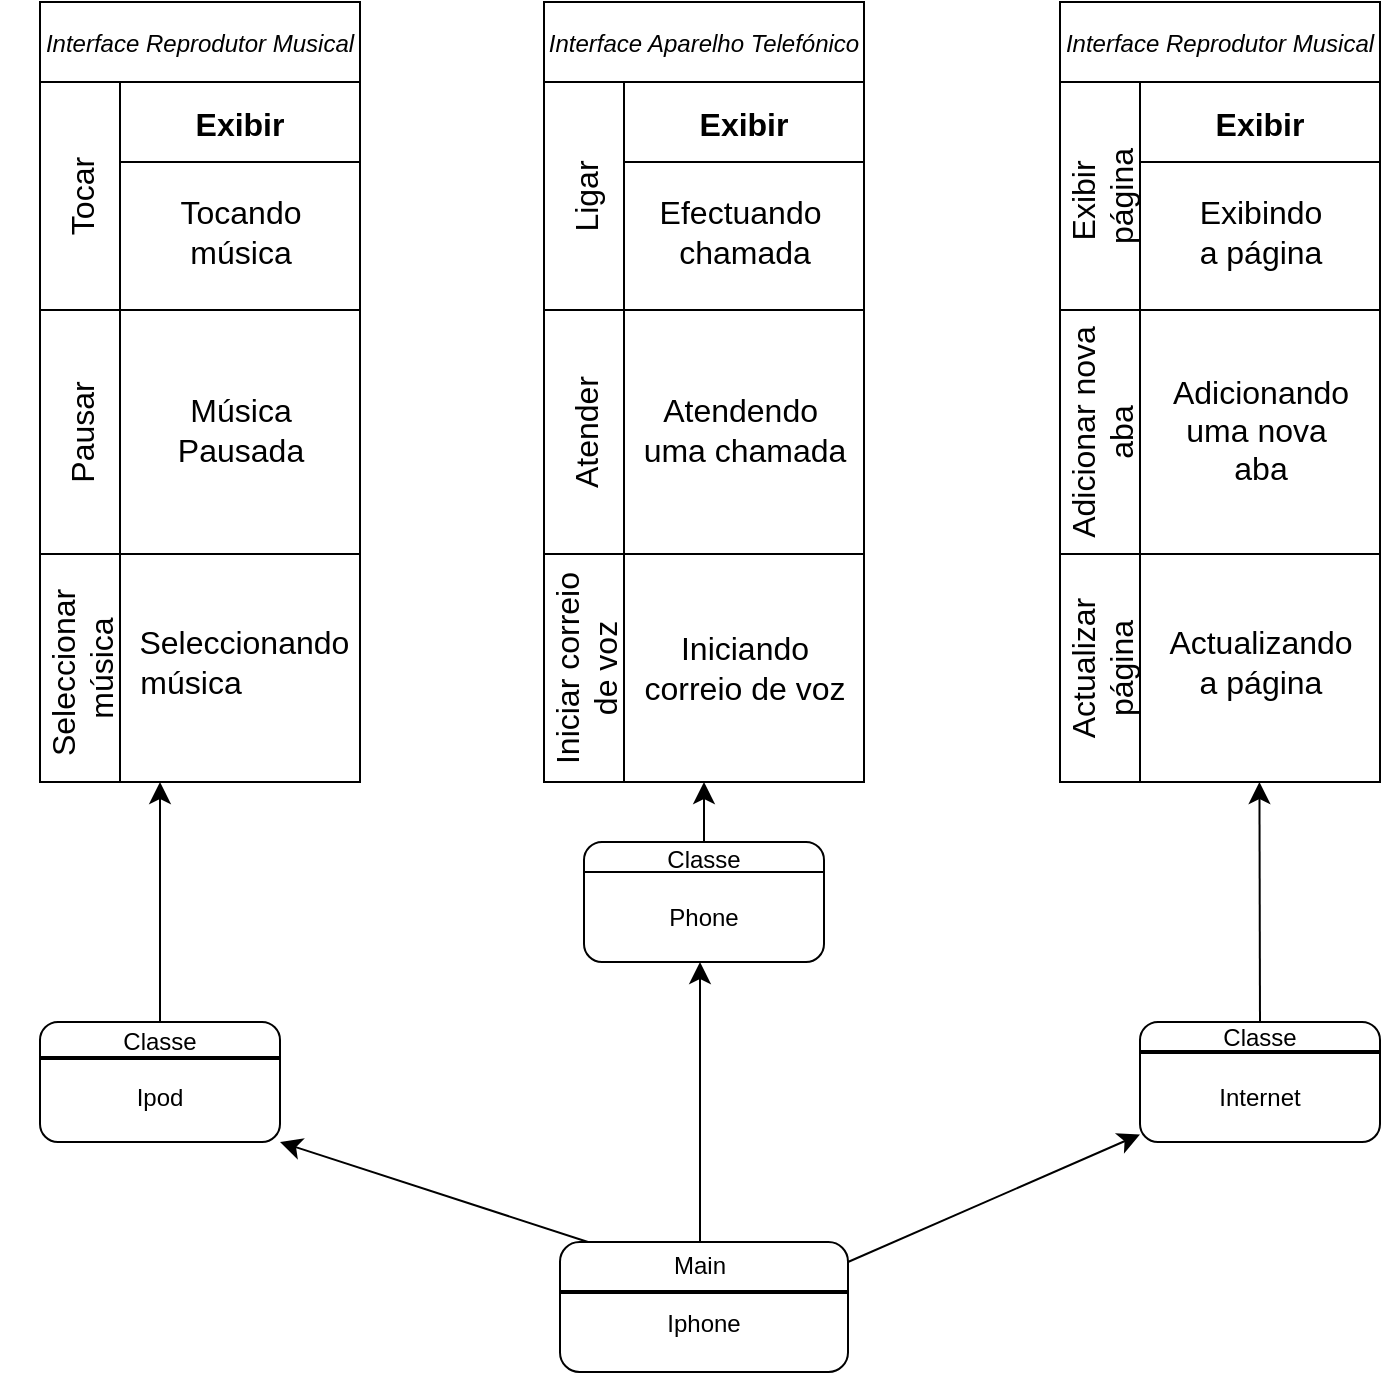 <mxfile version="26.1.0">
  <diagram id="C5RBs43oDa-KdzZeNtuy" name="Page-1">
    <mxGraphModel dx="866" dy="1677" grid="1" gridSize="10" guides="1" tooltips="1" connect="1" arrows="1" fold="1" page="1" pageScale="1" pageWidth="827" pageHeight="1169" math="0" shadow="0">
      <root>
        <mxCell id="WIyWlLk6GJQsqaUBKTNV-0" />
        <mxCell id="WIyWlLk6GJQsqaUBKTNV-1" parent="WIyWlLk6GJQsqaUBKTNV-0" />
        <mxCell id="uWbTfWZa9ZH9dyUfN-Yp-0" value="&lt;div&gt;&lt;br&gt;&lt;/div&gt;Iphone" style="rounded=1;whiteSpace=wrap;html=1;" vertex="1" parent="WIyWlLk6GJQsqaUBKTNV-1">
          <mxGeometry x="330" y="550" width="144" height="65" as="geometry" />
        </mxCell>
        <mxCell id="uWbTfWZa9ZH9dyUfN-Yp-1" value="" style="endArrow=classic;html=1;rounded=0;fontSize=12;startSize=8;endSize=8;curved=1;" edge="1" parent="WIyWlLk6GJQsqaUBKTNV-1" target="uWbTfWZa9ZH9dyUfN-Yp-2">
          <mxGeometry width="50" height="50" relative="1" as="geometry">
            <mxPoint x="474" y="560" as="sourcePoint" />
            <mxPoint x="524" y="510" as="targetPoint" />
          </mxGeometry>
        </mxCell>
        <mxCell id="uWbTfWZa9ZH9dyUfN-Yp-53" style="edgeStyle=none;curved=1;rounded=0;orthogonalLoop=1;jettySize=auto;html=1;exitX=0.5;exitY=0;exitDx=0;exitDy=0;fontSize=12;startSize=8;endSize=8;" edge="1" parent="WIyWlLk6GJQsqaUBKTNV-1" source="uWbTfWZa9ZH9dyUfN-Yp-2">
          <mxGeometry relative="1" as="geometry">
            <mxPoint x="679.714" y="320" as="targetPoint" />
          </mxGeometry>
        </mxCell>
        <mxCell id="uWbTfWZa9ZH9dyUfN-Yp-2" value="&lt;div&gt;&lt;br&gt;&lt;/div&gt;Internet" style="rounded=1;whiteSpace=wrap;html=1;" vertex="1" parent="WIyWlLk6GJQsqaUBKTNV-1">
          <mxGeometry x="620" y="440" width="120" height="60" as="geometry" />
        </mxCell>
        <mxCell id="uWbTfWZa9ZH9dyUfN-Yp-30" style="edgeStyle=none;curved=1;rounded=0;orthogonalLoop=1;jettySize=auto;html=1;exitX=0.5;exitY=0;exitDx=0;exitDy=0;fontSize=12;startSize=8;endSize=8;" edge="1" parent="WIyWlLk6GJQsqaUBKTNV-1" source="uWbTfWZa9ZH9dyUfN-Yp-3">
          <mxGeometry relative="1" as="geometry">
            <mxPoint x="130" y="320" as="targetPoint" />
          </mxGeometry>
        </mxCell>
        <mxCell id="uWbTfWZa9ZH9dyUfN-Yp-3" value="&lt;div&gt;&lt;br&gt;&lt;/div&gt;Ipod" style="rounded=1;whiteSpace=wrap;html=1;" vertex="1" parent="WIyWlLk6GJQsqaUBKTNV-1">
          <mxGeometry x="70" y="440" width="120" height="60" as="geometry" />
        </mxCell>
        <mxCell id="uWbTfWZa9ZH9dyUfN-Yp-4" value="" style="endArrow=classic;html=1;rounded=0;fontSize=12;startSize=8;endSize=8;curved=1;entryX=1;entryY=1;entryDx=0;entryDy=0;" edge="1" parent="WIyWlLk6GJQsqaUBKTNV-1" target="uWbTfWZa9ZH9dyUfN-Yp-3">
          <mxGeometry width="50" height="50" relative="1" as="geometry">
            <mxPoint x="344" y="550" as="sourcePoint" />
            <mxPoint x="290" y="500" as="targetPoint" />
          </mxGeometry>
        </mxCell>
        <mxCell id="uWbTfWZa9ZH9dyUfN-Yp-6" value="" style="endArrow=classic;html=1;rounded=0;fontSize=12;startSize=8;endSize=8;curved=1;" edge="1" parent="WIyWlLk6GJQsqaUBKTNV-1">
          <mxGeometry width="50" height="50" relative="1" as="geometry">
            <mxPoint x="400" y="550" as="sourcePoint" />
            <mxPoint x="400" y="410" as="targetPoint" />
          </mxGeometry>
        </mxCell>
        <mxCell id="uWbTfWZa9ZH9dyUfN-Yp-52" style="edgeStyle=none;curved=1;rounded=0;orthogonalLoop=1;jettySize=auto;html=1;exitX=0.5;exitY=0;exitDx=0;exitDy=0;entryX=0.5;entryY=1;entryDx=0;entryDy=0;fontSize=12;startSize=8;endSize=8;" edge="1" parent="WIyWlLk6GJQsqaUBKTNV-1" source="uWbTfWZa9ZH9dyUfN-Yp-7" target="uWbTfWZa9ZH9dyUfN-Yp-8">
          <mxGeometry relative="1" as="geometry" />
        </mxCell>
        <mxCell id="uWbTfWZa9ZH9dyUfN-Yp-7" value="&lt;div&gt;&lt;br&gt;&lt;/div&gt;Phone" style="rounded=1;whiteSpace=wrap;html=1;" vertex="1" parent="WIyWlLk6GJQsqaUBKTNV-1">
          <mxGeometry x="342" y="350" width="120" height="60" as="geometry" />
        </mxCell>
        <mxCell id="uWbTfWZa9ZH9dyUfN-Yp-8" value="Interface Aparelho Telefónico" style="shape=table;childLayout=tableLayout;startSize=40;collapsible=0;recursiveResize=0;expand=0;fontSize=12;fontStyle=2" vertex="1" parent="WIyWlLk6GJQsqaUBKTNV-1">
          <mxGeometry x="322" y="-70" width="160" height="390" as="geometry" />
        </mxCell>
        <mxCell id="uWbTfWZa9ZH9dyUfN-Yp-9" value="Ligar" style="shape=tableRow;horizontal=0;swimlaneHead=0;swimlaneBody=0;top=0;left=0;strokeColor=inherit;bottom=0;right=0;dropTarget=0;fontStyle=0;fillColor=none;points=[[0,0.5],[1,0.5]];portConstraint=eastwest;startSize=40;collapsible=0;recursiveResize=0;expand=0;fontSize=16;" vertex="1" parent="uWbTfWZa9ZH9dyUfN-Yp-8">
          <mxGeometry y="40" width="160" height="114" as="geometry" />
        </mxCell>
        <mxCell id="uWbTfWZa9ZH9dyUfN-Yp-10" value="Exibir" style="swimlane;swimlaneHead=0;swimlaneBody=0;fontStyle=1;strokeColor=inherit;connectable=0;fillColor=none;startSize=40;collapsible=0;recursiveResize=0;expand=0;fontSize=16;" vertex="1" parent="uWbTfWZa9ZH9dyUfN-Yp-9">
          <mxGeometry x="40" width="120" height="114" as="geometry">
            <mxRectangle width="120" height="114" as="alternateBounds" />
          </mxGeometry>
        </mxCell>
        <mxCell id="uWbTfWZa9ZH9dyUfN-Yp-23" value="Efectuando&amp;nbsp;&lt;div&gt;chamada&lt;/div&gt;" style="text;html=1;align=center;verticalAlign=middle;resizable=0;points=[];autosize=1;strokeColor=none;fillColor=none;fontSize=16;" vertex="1" parent="uWbTfWZa9ZH9dyUfN-Yp-10">
          <mxGeometry x="5" y="50" width="110" height="50" as="geometry" />
        </mxCell>
        <mxCell id="uWbTfWZa9ZH9dyUfN-Yp-13" value="Atender" style="shape=tableRow;horizontal=0;swimlaneHead=0;swimlaneBody=0;top=0;left=0;strokeColor=inherit;bottom=0;right=0;dropTarget=0;fontStyle=0;fillColor=none;points=[[0,0.5],[1,0.5]];portConstraint=eastwest;startSize=40;collapsible=0;recursiveResize=0;expand=0;fontSize=16;" vertex="1" parent="uWbTfWZa9ZH9dyUfN-Yp-8">
          <mxGeometry y="154" width="160" height="122" as="geometry" />
        </mxCell>
        <mxCell id="uWbTfWZa9ZH9dyUfN-Yp-14" value="" style="swimlane;swimlaneHead=0;swimlaneBody=0;fontStyle=0;connectable=0;strokeColor=inherit;fillColor=none;startSize=0;collapsible=0;recursiveResize=0;expand=0;fontSize=16;" vertex="1" parent="uWbTfWZa9ZH9dyUfN-Yp-13">
          <mxGeometry x="40" width="120" height="122" as="geometry">
            <mxRectangle width="120" height="122" as="alternateBounds" />
          </mxGeometry>
        </mxCell>
        <mxCell id="uWbTfWZa9ZH9dyUfN-Yp-22" value="Atendendo&amp;nbsp;&lt;div&gt;uma chamada&lt;/div&gt;" style="text;html=1;align=center;verticalAlign=middle;resizable=0;points=[];autosize=1;strokeColor=none;fillColor=none;fontSize=16;" vertex="1" parent="uWbTfWZa9ZH9dyUfN-Yp-14">
          <mxGeometry y="35" width="120" height="50" as="geometry" />
        </mxCell>
        <mxCell id="uWbTfWZa9ZH9dyUfN-Yp-17" value="Iniciar correio&#xa;de voz" style="shape=tableRow;horizontal=0;swimlaneHead=0;swimlaneBody=0;top=0;left=0;strokeColor=inherit;bottom=0;right=0;dropTarget=0;fontStyle=0;fillColor=none;points=[[0,0.5],[1,0.5]];portConstraint=eastwest;startSize=40;collapsible=0;recursiveResize=0;expand=0;fontSize=16;" vertex="1" parent="uWbTfWZa9ZH9dyUfN-Yp-8">
          <mxGeometry y="276" width="160" height="114" as="geometry" />
        </mxCell>
        <mxCell id="uWbTfWZa9ZH9dyUfN-Yp-18" value="" style="swimlane;swimlaneHead=0;swimlaneBody=0;fontStyle=0;connectable=0;strokeColor=inherit;fillColor=none;startSize=0;collapsible=0;recursiveResize=0;expand=0;fontSize=16;" vertex="1" parent="uWbTfWZa9ZH9dyUfN-Yp-17">
          <mxGeometry x="40" width="120" height="114" as="geometry">
            <mxRectangle width="120" height="114" as="alternateBounds" />
          </mxGeometry>
        </mxCell>
        <mxCell id="uWbTfWZa9ZH9dyUfN-Yp-21" value="Iniciando&lt;div&gt;correio de voz&lt;/div&gt;" style="text;html=1;align=center;verticalAlign=middle;resizable=0;points=[];autosize=1;strokeColor=none;fillColor=none;fontSize=16;" vertex="1" parent="uWbTfWZa9ZH9dyUfN-Yp-18">
          <mxGeometry y="32" width="120" height="50" as="geometry" />
        </mxCell>
        <mxCell id="uWbTfWZa9ZH9dyUfN-Yp-32" value="Interface Reprodutor Musical" style="shape=table;childLayout=tableLayout;startSize=40;collapsible=0;recursiveResize=0;expand=0;fontSize=12;fontStyle=2" vertex="1" parent="WIyWlLk6GJQsqaUBKTNV-1">
          <mxGeometry x="70" y="-70" width="160" height="390" as="geometry" />
        </mxCell>
        <mxCell id="uWbTfWZa9ZH9dyUfN-Yp-33" value="Tocar" style="shape=tableRow;horizontal=0;swimlaneHead=0;swimlaneBody=0;top=0;left=0;strokeColor=inherit;bottom=0;right=0;dropTarget=0;fontStyle=0;fillColor=none;points=[[0,0.5],[1,0.5]];portConstraint=eastwest;startSize=40;collapsible=0;recursiveResize=0;expand=0;fontSize=16;" vertex="1" parent="uWbTfWZa9ZH9dyUfN-Yp-32">
          <mxGeometry y="40" width="160" height="114" as="geometry" />
        </mxCell>
        <mxCell id="uWbTfWZa9ZH9dyUfN-Yp-34" value="Exibir" style="swimlane;swimlaneHead=0;swimlaneBody=0;fontStyle=1;strokeColor=inherit;connectable=0;fillColor=none;startSize=40;collapsible=0;recursiveResize=0;expand=0;fontSize=16;" vertex="1" parent="uWbTfWZa9ZH9dyUfN-Yp-33">
          <mxGeometry x="40" width="120" height="114" as="geometry">
            <mxRectangle width="120" height="114" as="alternateBounds" />
          </mxGeometry>
        </mxCell>
        <mxCell id="uWbTfWZa9ZH9dyUfN-Yp-35" value="Tocando&lt;div&gt;música&lt;/div&gt;" style="text;html=1;align=center;verticalAlign=middle;resizable=0;points=[];autosize=1;strokeColor=none;fillColor=none;fontSize=16;" vertex="1" parent="uWbTfWZa9ZH9dyUfN-Yp-34">
          <mxGeometry x="20" y="50" width="80" height="50" as="geometry" />
        </mxCell>
        <mxCell id="uWbTfWZa9ZH9dyUfN-Yp-36" value="Pausar" style="shape=tableRow;horizontal=0;swimlaneHead=0;swimlaneBody=0;top=0;left=0;strokeColor=inherit;bottom=0;right=0;dropTarget=0;fontStyle=0;fillColor=none;points=[[0,0.5],[1,0.5]];portConstraint=eastwest;startSize=40;collapsible=0;recursiveResize=0;expand=0;fontSize=16;" vertex="1" parent="uWbTfWZa9ZH9dyUfN-Yp-32">
          <mxGeometry y="154" width="160" height="122" as="geometry" />
        </mxCell>
        <mxCell id="uWbTfWZa9ZH9dyUfN-Yp-37" value="" style="swimlane;swimlaneHead=0;swimlaneBody=0;fontStyle=0;connectable=0;strokeColor=inherit;fillColor=none;startSize=0;collapsible=0;recursiveResize=0;expand=0;fontSize=16;" vertex="1" parent="uWbTfWZa9ZH9dyUfN-Yp-36">
          <mxGeometry x="40" width="120" height="122" as="geometry">
            <mxRectangle width="120" height="122" as="alternateBounds" />
          </mxGeometry>
        </mxCell>
        <mxCell id="uWbTfWZa9ZH9dyUfN-Yp-38" value="Música&lt;div&gt;Pausada&lt;/div&gt;" style="text;html=1;align=center;verticalAlign=middle;resizable=0;points=[];autosize=1;strokeColor=none;fillColor=none;fontSize=16;" vertex="1" parent="uWbTfWZa9ZH9dyUfN-Yp-37">
          <mxGeometry x="15" y="35" width="90" height="50" as="geometry" />
        </mxCell>
        <mxCell id="uWbTfWZa9ZH9dyUfN-Yp-39" value="Seleccionar &#xa;música" style="shape=tableRow;horizontal=0;swimlaneHead=0;swimlaneBody=0;top=0;left=0;strokeColor=inherit;bottom=0;right=0;dropTarget=0;fontStyle=0;fillColor=none;points=[[0,0.5],[1,0.5]];portConstraint=eastwest;startSize=40;collapsible=0;recursiveResize=0;expand=0;fontSize=16;" vertex="1" parent="uWbTfWZa9ZH9dyUfN-Yp-32">
          <mxGeometry y="276" width="160" height="114" as="geometry" />
        </mxCell>
        <mxCell id="uWbTfWZa9ZH9dyUfN-Yp-40" value="" style="swimlane;swimlaneHead=0;swimlaneBody=0;fontStyle=0;connectable=0;strokeColor=inherit;fillColor=none;startSize=0;collapsible=0;recursiveResize=0;expand=0;fontSize=16;" vertex="1" parent="uWbTfWZa9ZH9dyUfN-Yp-39">
          <mxGeometry x="40" width="120" height="114" as="geometry">
            <mxRectangle width="120" height="114" as="alternateBounds" />
          </mxGeometry>
        </mxCell>
        <mxCell id="uWbTfWZa9ZH9dyUfN-Yp-41" value="&amp;nbsp; &amp;nbsp; &amp;nbsp; &amp;nbsp; &amp;nbsp; &amp;nbsp; &amp;nbsp;Seleccionando&amp;nbsp;&lt;div&gt;música&lt;/div&gt;" style="text;html=1;align=center;verticalAlign=middle;resizable=0;points=[];autosize=1;strokeColor=none;fillColor=none;fontSize=16;" vertex="1" parent="uWbTfWZa9ZH9dyUfN-Yp-40">
          <mxGeometry x="-60" y="29" width="190" height="50" as="geometry" />
        </mxCell>
        <mxCell id="uWbTfWZa9ZH9dyUfN-Yp-42" value="Interface Reprodutor Musical" style="shape=table;childLayout=tableLayout;startSize=40;collapsible=0;recursiveResize=0;expand=0;fontSize=12;fontStyle=2" vertex="1" parent="WIyWlLk6GJQsqaUBKTNV-1">
          <mxGeometry x="580" y="-70" width="160" height="390" as="geometry" />
        </mxCell>
        <mxCell id="uWbTfWZa9ZH9dyUfN-Yp-43" value="Exibir &#xa;página" style="shape=tableRow;horizontal=0;swimlaneHead=0;swimlaneBody=0;top=0;left=0;strokeColor=inherit;bottom=0;right=0;dropTarget=0;fontStyle=0;fillColor=none;points=[[0,0.5],[1,0.5]];portConstraint=eastwest;startSize=40;collapsible=0;recursiveResize=0;expand=0;fontSize=16;" vertex="1" parent="uWbTfWZa9ZH9dyUfN-Yp-42">
          <mxGeometry y="40" width="160" height="114" as="geometry" />
        </mxCell>
        <mxCell id="uWbTfWZa9ZH9dyUfN-Yp-44" value="Exibir" style="swimlane;swimlaneHead=0;swimlaneBody=0;fontStyle=1;strokeColor=inherit;connectable=0;fillColor=none;startSize=40;collapsible=0;recursiveResize=0;expand=0;fontSize=16;" vertex="1" parent="uWbTfWZa9ZH9dyUfN-Yp-43">
          <mxGeometry x="40" width="120" height="114" as="geometry">
            <mxRectangle width="120" height="114" as="alternateBounds" />
          </mxGeometry>
        </mxCell>
        <mxCell id="uWbTfWZa9ZH9dyUfN-Yp-45" value="Exibindo&lt;div&gt;a página&lt;/div&gt;" style="text;html=1;align=center;verticalAlign=middle;resizable=0;points=[];autosize=1;strokeColor=none;fillColor=none;fontSize=16;" vertex="1" parent="uWbTfWZa9ZH9dyUfN-Yp-44">
          <mxGeometry x="20" y="50" width="80" height="50" as="geometry" />
        </mxCell>
        <mxCell id="uWbTfWZa9ZH9dyUfN-Yp-46" value="Adicionar nova&#xa;aba" style="shape=tableRow;horizontal=0;swimlaneHead=0;swimlaneBody=0;top=0;left=0;strokeColor=inherit;bottom=0;right=0;dropTarget=0;fontStyle=0;fillColor=none;points=[[0,0.5],[1,0.5]];portConstraint=eastwest;startSize=40;collapsible=0;recursiveResize=0;expand=0;fontSize=16;" vertex="1" parent="uWbTfWZa9ZH9dyUfN-Yp-42">
          <mxGeometry y="154" width="160" height="122" as="geometry" />
        </mxCell>
        <mxCell id="uWbTfWZa9ZH9dyUfN-Yp-47" value="" style="swimlane;swimlaneHead=0;swimlaneBody=0;fontStyle=0;connectable=0;strokeColor=inherit;fillColor=none;startSize=0;collapsible=0;recursiveResize=0;expand=0;fontSize=16;" vertex="1" parent="uWbTfWZa9ZH9dyUfN-Yp-46">
          <mxGeometry x="40" width="120" height="122" as="geometry">
            <mxRectangle width="120" height="122" as="alternateBounds" />
          </mxGeometry>
        </mxCell>
        <mxCell id="uWbTfWZa9ZH9dyUfN-Yp-48" value="Adicionando&lt;div&gt;uma nova&amp;nbsp;&lt;/div&gt;&lt;div&gt;aba&lt;/div&gt;" style="text;html=1;align=center;verticalAlign=middle;resizable=0;points=[];autosize=1;strokeColor=none;fillColor=none;fontSize=16;" vertex="1" parent="uWbTfWZa9ZH9dyUfN-Yp-47">
          <mxGeometry x="5" y="25" width="110" height="70" as="geometry" />
        </mxCell>
        <mxCell id="uWbTfWZa9ZH9dyUfN-Yp-49" value="Actualizar&#xa;página" style="shape=tableRow;horizontal=0;swimlaneHead=0;swimlaneBody=0;top=0;left=0;strokeColor=inherit;bottom=0;right=0;dropTarget=0;fontStyle=0;fillColor=none;points=[[0,0.5],[1,0.5]];portConstraint=eastwest;startSize=40;collapsible=0;recursiveResize=0;expand=0;fontSize=16;" vertex="1" parent="uWbTfWZa9ZH9dyUfN-Yp-42">
          <mxGeometry y="276" width="160" height="114" as="geometry" />
        </mxCell>
        <mxCell id="uWbTfWZa9ZH9dyUfN-Yp-50" value="" style="swimlane;swimlaneHead=0;swimlaneBody=0;fontStyle=0;connectable=0;strokeColor=inherit;fillColor=none;startSize=0;collapsible=0;recursiveResize=0;expand=0;fontSize=16;" vertex="1" parent="uWbTfWZa9ZH9dyUfN-Yp-49">
          <mxGeometry x="40" width="120" height="114" as="geometry">
            <mxRectangle width="120" height="114" as="alternateBounds" />
          </mxGeometry>
        </mxCell>
        <mxCell id="uWbTfWZa9ZH9dyUfN-Yp-51" value="Actualizando&lt;div&gt;a página&lt;/div&gt;" style="text;html=1;align=center;verticalAlign=middle;resizable=0;points=[];autosize=1;strokeColor=none;fillColor=none;fontSize=16;" vertex="1" parent="uWbTfWZa9ZH9dyUfN-Yp-50">
          <mxGeometry y="29" width="120" height="50" as="geometry" />
        </mxCell>
        <mxCell id="uWbTfWZa9ZH9dyUfN-Yp-57" value="" style="group" vertex="1" connectable="0" parent="WIyWlLk6GJQsqaUBKTNV-1">
          <mxGeometry x="372" y="344" width="60" height="30" as="geometry" />
        </mxCell>
        <mxCell id="uWbTfWZa9ZH9dyUfN-Yp-55" value="" style="endArrow=none;html=1;rounded=0;fontSize=12;startSize=8;endSize=8;curved=1;entryX=1;entryY=0.25;entryDx=0;entryDy=0;exitX=0;exitY=0.25;exitDx=0;exitDy=0;" edge="1" parent="uWbTfWZa9ZH9dyUfN-Yp-57" source="uWbTfWZa9ZH9dyUfN-Yp-7" target="uWbTfWZa9ZH9dyUfN-Yp-7">
          <mxGeometry width="50" height="50" relative="1" as="geometry">
            <mxPoint x="-12" y="36" as="sourcePoint" />
            <mxPoint x="38" y="-14" as="targetPoint" />
          </mxGeometry>
        </mxCell>
        <mxCell id="uWbTfWZa9ZH9dyUfN-Yp-56" value="Classe" style="text;html=1;align=center;verticalAlign=middle;whiteSpace=wrap;rounded=0;" vertex="1" parent="uWbTfWZa9ZH9dyUfN-Yp-57">
          <mxGeometry width="60" height="30" as="geometry" />
        </mxCell>
        <mxCell id="uWbTfWZa9ZH9dyUfN-Yp-71" value="" style="line;strokeWidth=2;html=1;" vertex="1" parent="WIyWlLk6GJQsqaUBKTNV-1">
          <mxGeometry x="620" y="450" width="120" height="10" as="geometry" />
        </mxCell>
        <mxCell id="uWbTfWZa9ZH9dyUfN-Yp-77" value="Classe" style="text;html=1;align=center;verticalAlign=middle;whiteSpace=wrap;rounded=0;" vertex="1" parent="WIyWlLk6GJQsqaUBKTNV-1">
          <mxGeometry x="650" y="433" width="60" height="30" as="geometry" />
        </mxCell>
        <mxCell id="uWbTfWZa9ZH9dyUfN-Yp-78" value="" style="line;strokeWidth=2;html=1;" vertex="1" parent="WIyWlLk6GJQsqaUBKTNV-1">
          <mxGeometry x="70" y="453" width="120" height="10" as="geometry" />
        </mxCell>
        <mxCell id="uWbTfWZa9ZH9dyUfN-Yp-79" value="Classe" style="text;html=1;align=center;verticalAlign=middle;whiteSpace=wrap;rounded=0;" vertex="1" parent="WIyWlLk6GJQsqaUBKTNV-1">
          <mxGeometry x="100" y="435" width="60" height="30" as="geometry" />
        </mxCell>
        <mxCell id="uWbTfWZa9ZH9dyUfN-Yp-81" value="" style="line;strokeWidth=2;html=1;" vertex="1" parent="WIyWlLk6GJQsqaUBKTNV-1">
          <mxGeometry x="330" y="570" width="144" height="10" as="geometry" />
        </mxCell>
        <mxCell id="uWbTfWZa9ZH9dyUfN-Yp-82" value="Main" style="text;html=1;align=center;verticalAlign=middle;whiteSpace=wrap;rounded=0;" vertex="1" parent="WIyWlLk6GJQsqaUBKTNV-1">
          <mxGeometry x="370" y="547" width="60" height="30" as="geometry" />
        </mxCell>
      </root>
    </mxGraphModel>
  </diagram>
</mxfile>
